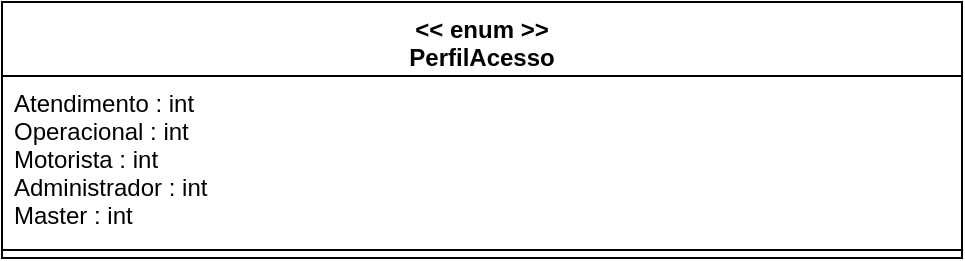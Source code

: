 <mxfile version="12.2.2" type="device" pages="1"><diagram id="aeH4SGEEoyOoiou1zF-Y" name="Page-1"><mxGraphModel dx="984" dy="393" grid="1" gridSize="10" guides="1" tooltips="1" connect="1" arrows="1" fold="1" page="1" pageScale="1" pageWidth="1169" pageHeight="827" math="0" shadow="0"><root><mxCell id="0"/><mxCell id="1" parent="0"/><mxCell id="QVzqmgC1aSP6FY4luHf9-1" value="&lt;&lt; enum &gt;&gt;&#10;PerfilAcesso" style="swimlane;fontStyle=1;align=center;verticalAlign=top;childLayout=stackLayout;horizontal=1;startSize=37;horizontalStack=0;resizeParent=1;resizeParentMax=0;resizeLast=0;collapsible=1;marginBottom=0;" parent="1" vertex="1"><mxGeometry x="80" y="70" width="480" height="128" as="geometry"/></mxCell><mxCell id="QVzqmgC1aSP6FY4luHf9-2" value="Atendimento : int&#10;Operacional : int&#10;Motorista : int&#10;Administrador : int&#10;Master : int" style="text;strokeColor=none;fillColor=none;align=left;verticalAlign=top;spacingLeft=4;spacingRight=4;overflow=hidden;rotatable=0;points=[[0,0.5],[1,0.5]];portConstraint=eastwest;" parent="QVzqmgC1aSP6FY4luHf9-1" vertex="1"><mxGeometry y="37" width="480" height="83" as="geometry"/></mxCell><mxCell id="QVzqmgC1aSP6FY4luHf9-3" value="" style="line;strokeWidth=1;fillColor=none;align=left;verticalAlign=middle;spacingTop=-1;spacingLeft=3;spacingRight=3;rotatable=0;labelPosition=right;points=[];portConstraint=eastwest;" parent="QVzqmgC1aSP6FY4luHf9-1" vertex="1"><mxGeometry y="120" width="480" height="8" as="geometry"/></mxCell></root></mxGraphModel></diagram></mxfile>